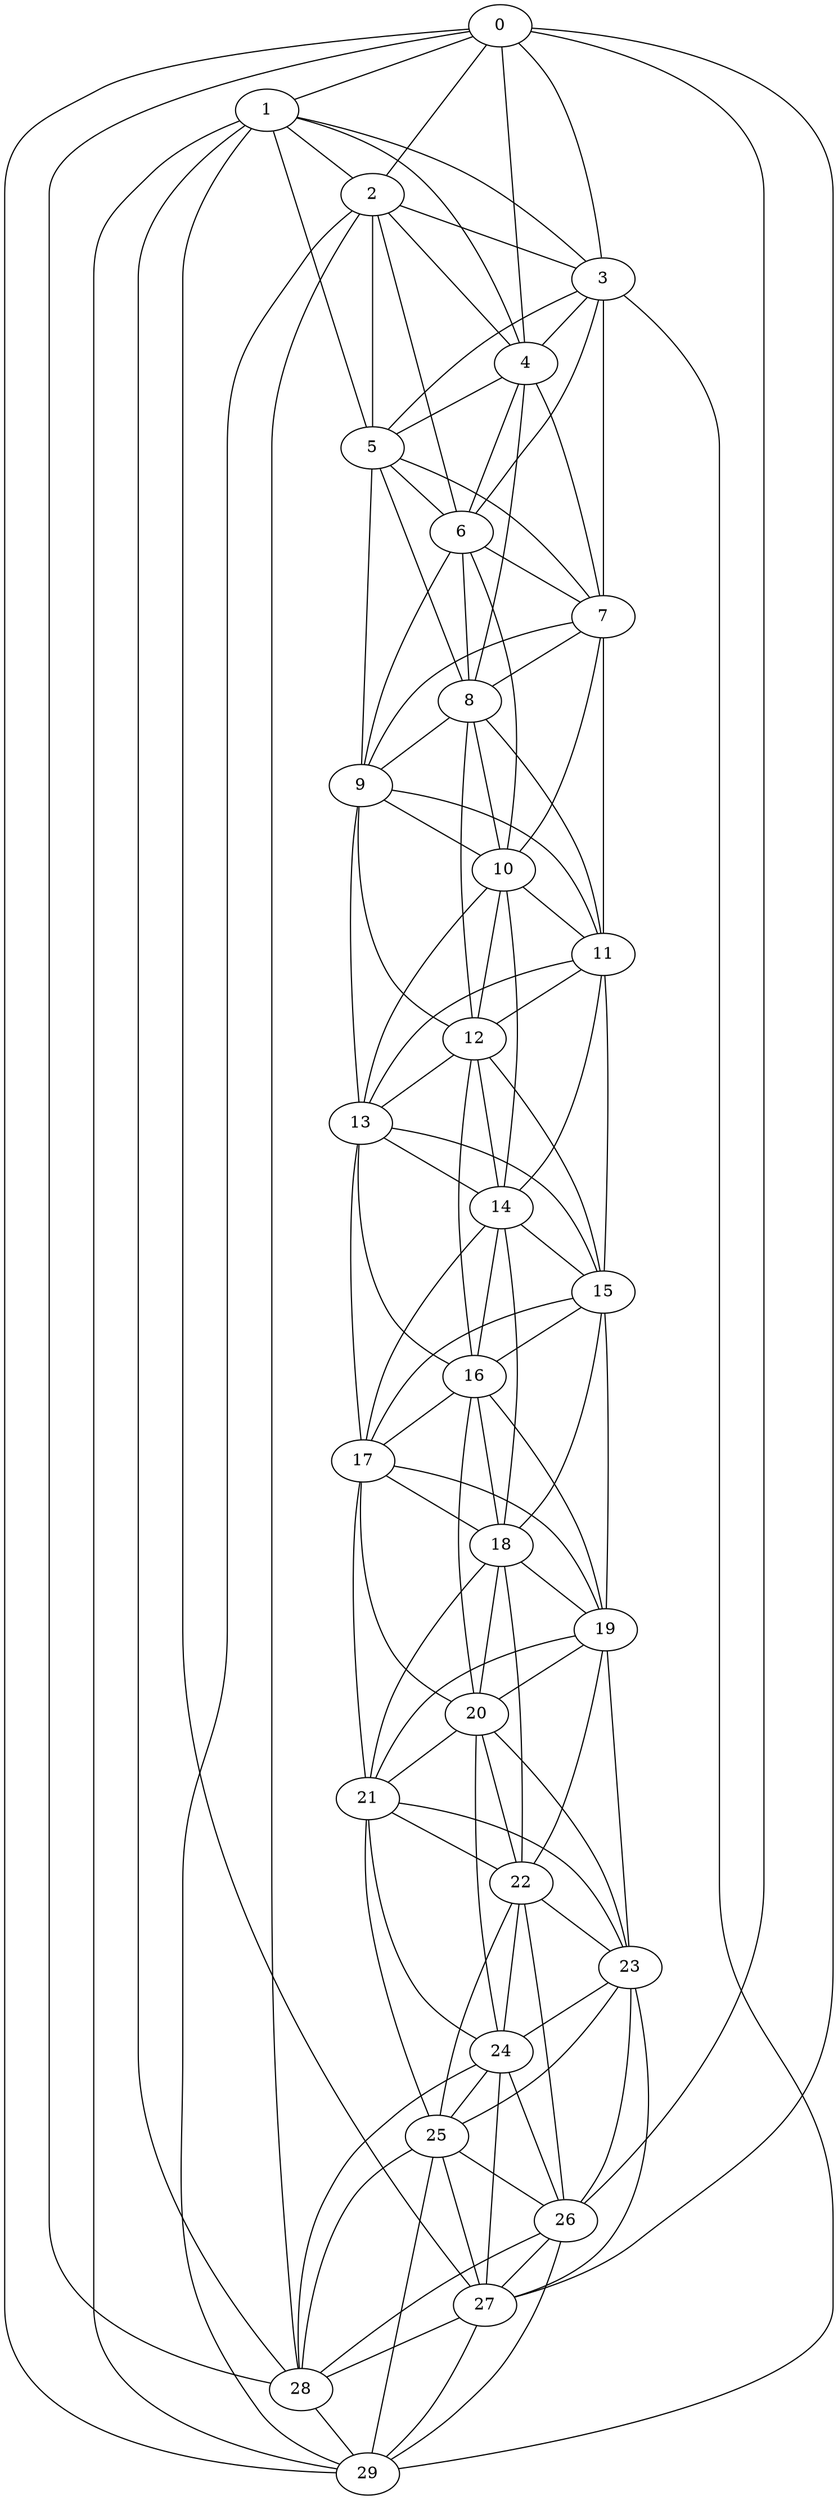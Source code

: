 graph G {
   8 -- 9
   8 -- 10
   8 -- 11
   8 -- 12
   0 -- 1
   0 -- 26
   0 -- 2
   0 -- 27
   0 -- 3
   0 -- 28
   0 -- 4
   0 -- 29
   1 -- 2
   1 -- 27
   1 -- 3
   1 -- 28
   1 -- 4
   1 -- 29
   1 -- 5
   2 -- 3
   2 -- 28
   2 -- 4
   2 -- 29
   2 -- 5
   2 -- 6
   3 -- 4
   3 -- 29
   3 -- 5
   3 -- 6
   3 -- 7
   4 -- 8
   4 -- 5
   4 -- 6
   4 -- 7
   5 -- 9
   5 -- 6
   5 -- 7
   5 -- 8
   6 -- 10
   6 -- 7
   6 -- 8
   6 -- 9
   7 -- 11
   7 -- 8
   7 -- 9
   7 -- 10
   9 -- 13
   9 -- 10
   9 -- 11
   9 -- 12
   10 -- 14
   10 -- 11
   10 -- 12
   10 -- 13
   11 -- 15
   11 -- 12
   11 -- 13
   11 -- 14
   12 -- 16
   12 -- 13
   12 -- 14
   12 -- 15
   13 -- 17
   13 -- 14
   13 -- 15
   13 -- 16
   14 -- 18
   14 -- 15
   14 -- 16
   14 -- 17
   15 -- 19
   15 -- 16
   15 -- 17
   15 -- 18
   16 -- 20
   16 -- 17
   16 -- 18
   16 -- 19
   17 -- 21
   17 -- 18
   17 -- 19
   17 -- 20
   18 -- 22
   18 -- 19
   18 -- 20
   18 -- 21
   19 -- 23
   19 -- 20
   19 -- 21
   19 -- 22
   20 -- 24
   20 -- 21
   20 -- 22
   20 -- 23
   21 -- 25
   21 -- 22
   21 -- 23
   21 -- 24
   22 -- 26
   22 -- 23
   22 -- 24
   22 -- 25
   23 -- 27
   23 -- 24
   23 -- 25
   23 -- 26
   24 -- 28
   24 -- 25
   24 -- 26
   24 -- 27
   25 -- 29
   25 -- 26
   25 -- 27
   25 -- 28
   26 -- 27
   26 -- 28
   26 -- 29
   27 -- 28
   27 -- 29
   28 -- 29
}
